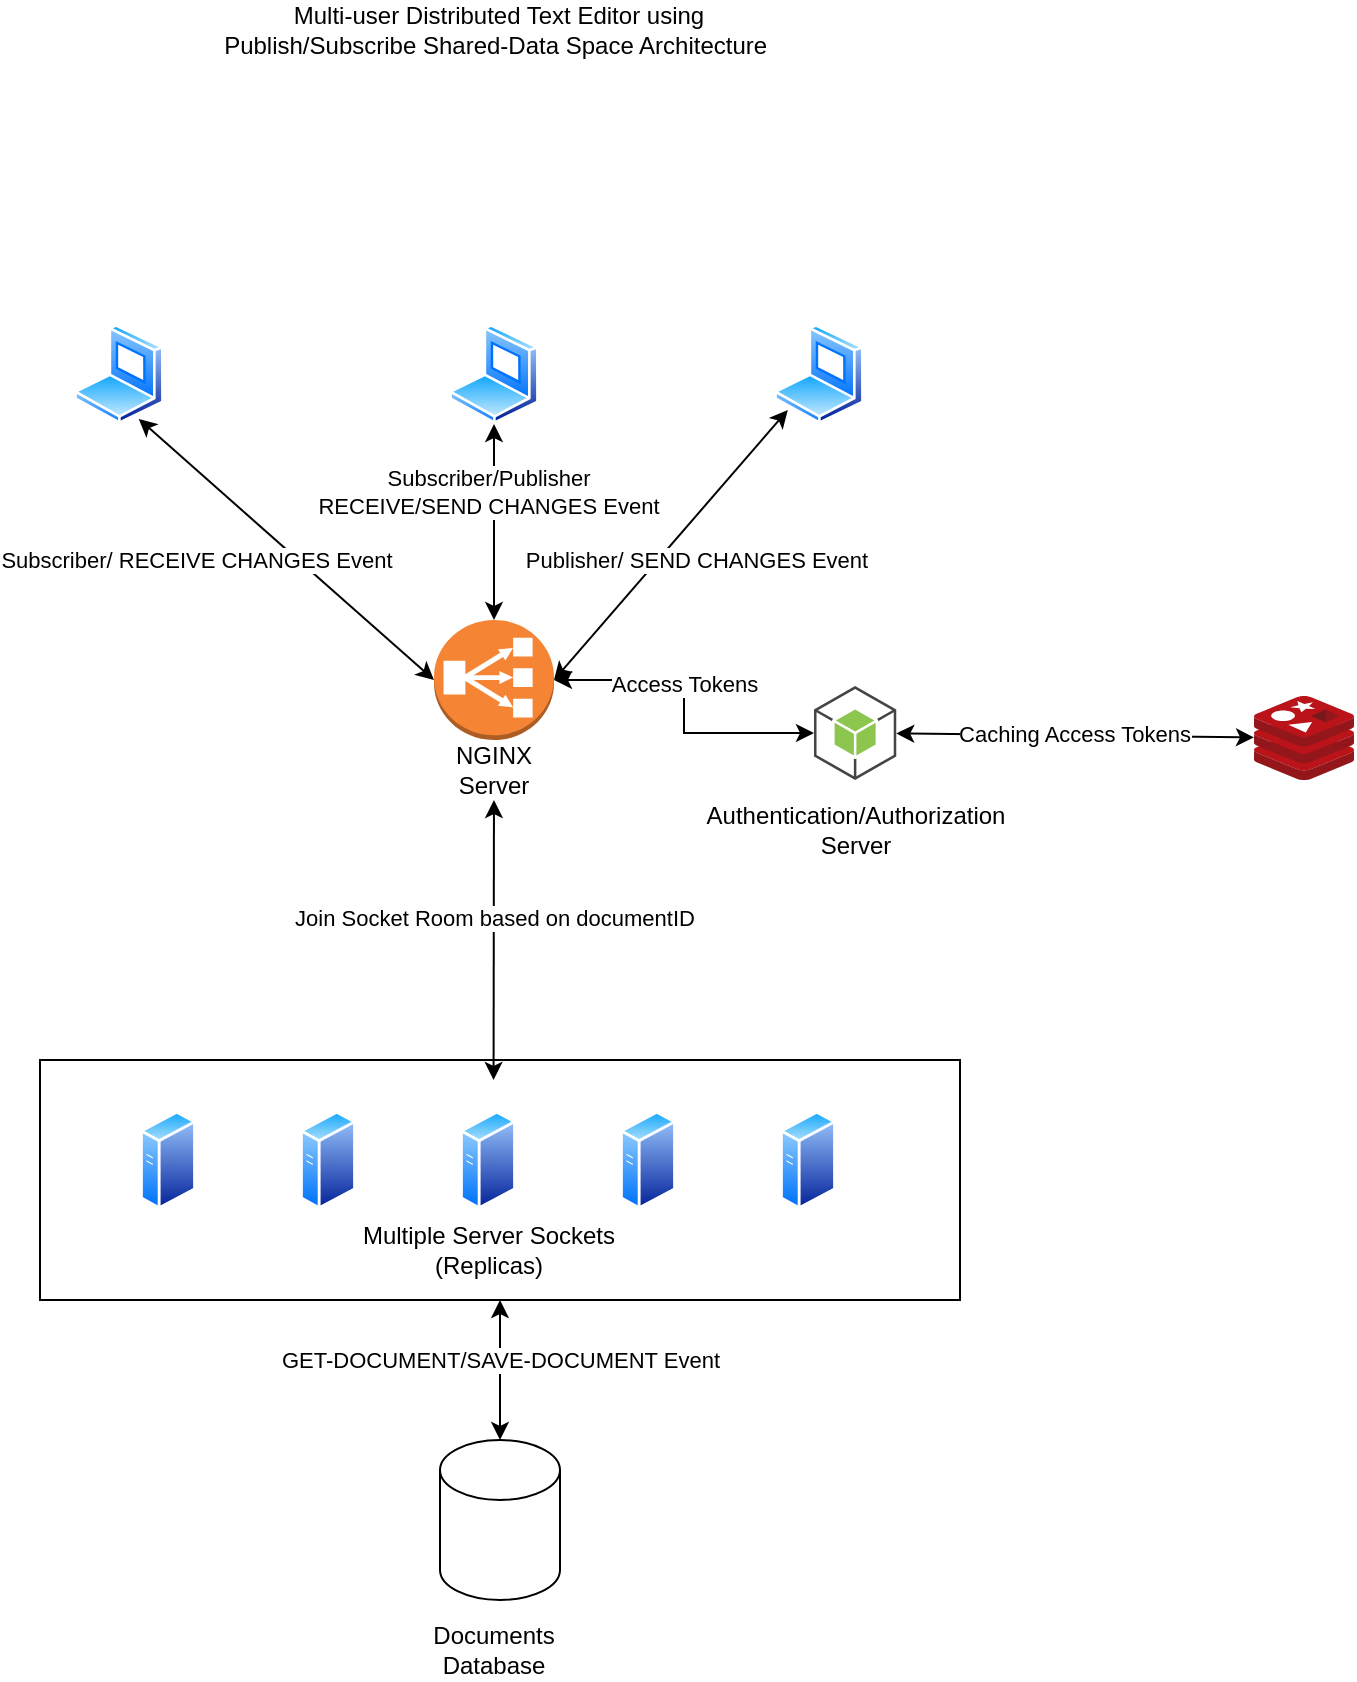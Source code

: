 <mxfile version="17.4.4" type="device"><diagram id="skI-NFIWk_TYZljmzwll" name="Page-1"><mxGraphModel dx="1054" dy="582" grid="1" gridSize="10" guides="1" tooltips="1" connect="1" arrows="1" fold="1" page="1" pageScale="1" pageWidth="850" pageHeight="1100" math="0" shadow="0"><root><mxCell id="0"/><mxCell id="1" parent="0"/><mxCell id="8jeDCrWK1Eqd4WJG0Ccv-8" style="rounded=0;orthogonalLoop=1;jettySize=auto;html=1;startArrow=classic;startFill=1;entryX=0;entryY=0.5;entryDx=0;entryDy=0;entryPerimeter=0;exitX=0.75;exitY=1;exitDx=0;exitDy=0;" edge="1" parent="1" source="8jeDCrWK1Eqd4WJG0Ccv-1" target="8jeDCrWK1Eqd4WJG0Ccv-25"><mxGeometry relative="1" as="geometry"><mxPoint x="209.998" y="229.997" as="sourcePoint"/><mxPoint x="250" y="320" as="targetPoint"/></mxGeometry></mxCell><mxCell id="8jeDCrWK1Eqd4WJG0Ccv-27" value="Subscriber/ RECEIVE CHANGES Event" style="edgeLabel;html=1;align=center;verticalAlign=middle;resizable=0;points=[];" vertex="1" connectable="0" parent="8jeDCrWK1Eqd4WJG0Ccv-8"><mxGeometry x="-0.754" y="1" relative="1" as="geometry"><mxPoint x="10" y="55" as="offset"/></mxGeometry></mxCell><mxCell id="8jeDCrWK1Eqd4WJG0Ccv-1" value="" style="aspect=fixed;perimeter=ellipsePerimeter;html=1;align=center;shadow=0;dashed=0;spacingTop=3;image;image=img/lib/active_directory/laptop_client.svg;" vertex="1" parent="1"><mxGeometry x="180" y="192" width="45" height="50" as="geometry"/></mxCell><mxCell id="8jeDCrWK1Eqd4WJG0Ccv-9" style="edgeStyle=none;rounded=0;orthogonalLoop=1;jettySize=auto;html=1;startArrow=classic;startFill=1;entryX=0.5;entryY=0;entryDx=0;entryDy=0;entryPerimeter=0;" edge="1" parent="1" source="8jeDCrWK1Eqd4WJG0Ccv-2" target="8jeDCrWK1Eqd4WJG0Ccv-25"><mxGeometry relative="1" as="geometry"><mxPoint x="393" y="330" as="targetPoint"/></mxGeometry></mxCell><mxCell id="8jeDCrWK1Eqd4WJG0Ccv-29" value="Subscriber/Publisher&lt;br&gt;RECEIVE/SEND CHANGES Event" style="edgeLabel;html=1;align=center;verticalAlign=middle;resizable=0;points=[];" vertex="1" connectable="0" parent="8jeDCrWK1Eqd4WJG0Ccv-9"><mxGeometry x="-0.306" y="-3" relative="1" as="geometry"><mxPoint as="offset"/></mxGeometry></mxCell><mxCell id="8jeDCrWK1Eqd4WJG0Ccv-2" value="" style="aspect=fixed;perimeter=ellipsePerimeter;html=1;align=center;shadow=0;dashed=0;spacingTop=3;image;image=img/lib/active_directory/laptop_client.svg;" vertex="1" parent="1"><mxGeometry x="367.5" y="192" width="45" height="50" as="geometry"/></mxCell><mxCell id="8jeDCrWK1Eqd4WJG0Ccv-10" style="edgeStyle=none;rounded=0;orthogonalLoop=1;jettySize=auto;html=1;startArrow=classic;startFill=1;entryX=1;entryY=0.5;entryDx=0;entryDy=0;entryPerimeter=0;" edge="1" parent="1" source="8jeDCrWK1Eqd4WJG0Ccv-3" target="8jeDCrWK1Eqd4WJG0Ccv-25"><mxGeometry relative="1" as="geometry"><mxPoint x="510" y="330" as="targetPoint"/></mxGeometry></mxCell><mxCell id="8jeDCrWK1Eqd4WJG0Ccv-30" value="Publisher/ SEND CHANGES Event" style="edgeLabel;html=1;align=center;verticalAlign=middle;resizable=0;points=[];" vertex="1" connectable="0" parent="8jeDCrWK1Eqd4WJG0Ccv-10"><mxGeometry x="-0.173" y="3" relative="1" as="geometry"><mxPoint y="17" as="offset"/></mxGeometry></mxCell><mxCell id="8jeDCrWK1Eqd4WJG0Ccv-3" value="" style="aspect=fixed;perimeter=ellipsePerimeter;html=1;align=center;shadow=0;dashed=0;spacingTop=3;image;image=img/lib/active_directory/laptop_client.svg;" vertex="1" parent="1"><mxGeometry x="530" y="192" width="45" height="50" as="geometry"/></mxCell><mxCell id="8jeDCrWK1Eqd4WJG0Ccv-35" style="edgeStyle=none;rounded=0;orthogonalLoop=1;jettySize=auto;html=1;entryX=0.5;entryY=0;entryDx=0;entryDy=0;entryPerimeter=0;startArrow=classic;startFill=1;" edge="1" parent="1" source="8jeDCrWK1Eqd4WJG0Ccv-6" target="8jeDCrWK1Eqd4WJG0Ccv-22"><mxGeometry relative="1" as="geometry"/></mxCell><mxCell id="8jeDCrWK1Eqd4WJG0Ccv-37" value="GET-DOCUMENT/SAVE-DOCUMENT Event" style="edgeLabel;html=1;align=center;verticalAlign=middle;resizable=0;points=[];" vertex="1" connectable="0" parent="8jeDCrWK1Eqd4WJG0Ccv-35"><mxGeometry x="-0.371" y="-1" relative="1" as="geometry"><mxPoint x="1" y="8" as="offset"/></mxGeometry></mxCell><mxCell id="8jeDCrWK1Eqd4WJG0Ccv-6" value="" style="rounded=0;whiteSpace=wrap;html=1;" vertex="1" parent="1"><mxGeometry x="163" y="560" width="460" height="120" as="geometry"/></mxCell><mxCell id="8jeDCrWK1Eqd4WJG0Ccv-7" value="" style="aspect=fixed;perimeter=ellipsePerimeter;html=1;align=center;shadow=0;dashed=0;spacingTop=3;image;image=img/lib/active_directory/generic_server.svg;" vertex="1" parent="1"><mxGeometry x="213" y="585" width="28.0" height="50" as="geometry"/></mxCell><mxCell id="8jeDCrWK1Eqd4WJG0Ccv-11" value="" style="aspect=fixed;perimeter=ellipsePerimeter;html=1;align=center;shadow=0;dashed=0;spacingTop=3;image;image=img/lib/active_directory/generic_server.svg;" vertex="1" parent="1"><mxGeometry x="293" y="585" width="28.0" height="50" as="geometry"/></mxCell><mxCell id="8jeDCrWK1Eqd4WJG0Ccv-12" value="" style="aspect=fixed;perimeter=ellipsePerimeter;html=1;align=center;shadow=0;dashed=0;spacingTop=3;image;image=img/lib/active_directory/generic_server.svg;" vertex="1" parent="1"><mxGeometry x="373" y="585" width="28.0" height="50" as="geometry"/></mxCell><mxCell id="8jeDCrWK1Eqd4WJG0Ccv-13" value="" style="aspect=fixed;perimeter=ellipsePerimeter;html=1;align=center;shadow=0;dashed=0;spacingTop=3;image;image=img/lib/active_directory/generic_server.svg;" vertex="1" parent="1"><mxGeometry x="453" y="585" width="28.0" height="50" as="geometry"/></mxCell><mxCell id="8jeDCrWK1Eqd4WJG0Ccv-14" value="" style="aspect=fixed;perimeter=ellipsePerimeter;html=1;align=center;shadow=0;dashed=0;spacingTop=3;image;image=img/lib/active_directory/generic_server.svg;" vertex="1" parent="1"><mxGeometry x="533" y="585" width="28.0" height="50" as="geometry"/></mxCell><mxCell id="8jeDCrWK1Eqd4WJG0Ccv-15" value="Multiple Server Sockets (Replicas)" style="text;html=1;strokeColor=none;fillColor=none;align=center;verticalAlign=middle;whiteSpace=wrap;rounded=0;" vertex="1" parent="1"><mxGeometry x="319.5" y="640" width="135" height="30" as="geometry"/></mxCell><mxCell id="8jeDCrWK1Eqd4WJG0Ccv-18" value="Multi-user&amp;nbsp;Distributed Text Editor using Publish/Subscribe Shared-Data Space Architecture&amp;nbsp;" style="text;html=1;strokeColor=none;fillColor=none;align=center;verticalAlign=middle;whiteSpace=wrap;rounded=0;" vertex="1" parent="1"><mxGeometry x="250" y="30" width="285" height="30" as="geometry"/></mxCell><mxCell id="8jeDCrWK1Eqd4WJG0Ccv-22" value="" style="shape=cylinder3;whiteSpace=wrap;html=1;boundedLbl=1;backgroundOutline=1;size=15;" vertex="1" parent="1"><mxGeometry x="363" y="750" width="60" height="80" as="geometry"/></mxCell><mxCell id="8jeDCrWK1Eqd4WJG0Ccv-26" value="Documents Database" style="text;html=1;strokeColor=none;fillColor=none;align=center;verticalAlign=middle;whiteSpace=wrap;rounded=0;" vertex="1" parent="1"><mxGeometry x="360" y="840" width="60" height="30" as="geometry"/></mxCell><mxCell id="8jeDCrWK1Eqd4WJG0Ccv-32" value="" style="group" vertex="1" connectable="0" parent="1"><mxGeometry x="360" y="340" width="60" height="90" as="geometry"/></mxCell><mxCell id="8jeDCrWK1Eqd4WJG0Ccv-25" value="" style="outlineConnect=0;dashed=0;verticalLabelPosition=bottom;verticalAlign=top;align=center;html=1;shape=mxgraph.aws3.classic_load_balancer;fillColor=#F58534;gradientColor=none;" vertex="1" parent="8jeDCrWK1Eqd4WJG0Ccv-32"><mxGeometry width="60" height="60" as="geometry"/></mxCell><mxCell id="8jeDCrWK1Eqd4WJG0Ccv-31" value="NGINX Server" style="text;html=1;strokeColor=none;fillColor=none;align=center;verticalAlign=middle;whiteSpace=wrap;rounded=0;" vertex="1" parent="8jeDCrWK1Eqd4WJG0Ccv-32"><mxGeometry y="60" width="60" height="30" as="geometry"/></mxCell><mxCell id="8jeDCrWK1Eqd4WJG0Ccv-33" style="edgeStyle=none;rounded=0;orthogonalLoop=1;jettySize=auto;html=1;entryX=0.493;entryY=0.083;entryDx=0;entryDy=0;entryPerimeter=0;startArrow=classic;startFill=1;" edge="1" parent="1" source="8jeDCrWK1Eqd4WJG0Ccv-31" target="8jeDCrWK1Eqd4WJG0Ccv-6"><mxGeometry relative="1" as="geometry"/></mxCell><mxCell id="8jeDCrWK1Eqd4WJG0Ccv-34" value="Join Socket Room based on documentID" style="edgeLabel;html=1;align=center;verticalAlign=middle;resizable=0;points=[];" vertex="1" connectable="0" parent="8jeDCrWK1Eqd4WJG0Ccv-33"><mxGeometry x="-0.157" relative="1" as="geometry"><mxPoint as="offset"/></mxGeometry></mxCell><mxCell id="8jeDCrWK1Eqd4WJG0Ccv-38" value="" style="sketch=0;aspect=fixed;html=1;points=[];align=center;image;fontSize=12;image=img/lib/mscae/Cache_Redis_Product.svg;" vertex="1" parent="1"><mxGeometry x="770" y="378" width="50" height="42" as="geometry"/></mxCell><mxCell id="8jeDCrWK1Eqd4WJG0Ccv-41" style="edgeStyle=none;rounded=0;orthogonalLoop=1;jettySize=auto;html=1;startArrow=classic;startFill=1;" edge="1" parent="1" source="8jeDCrWK1Eqd4WJG0Ccv-39" target="8jeDCrWK1Eqd4WJG0Ccv-38"><mxGeometry relative="1" as="geometry"/></mxCell><mxCell id="8jeDCrWK1Eqd4WJG0Ccv-45" value="Caching Access Tokens" style="edgeLabel;html=1;align=center;verticalAlign=middle;resizable=0;points=[];" vertex="1" connectable="0" parent="8jeDCrWK1Eqd4WJG0Ccv-41"><mxGeometry x="-0.355" relative="1" as="geometry"><mxPoint x="31" y="-1" as="offset"/></mxGeometry></mxCell><mxCell id="8jeDCrWK1Eqd4WJG0Ccv-39" value="" style="outlineConnect=0;dashed=0;verticalLabelPosition=bottom;verticalAlign=top;align=center;html=1;shape=mxgraph.aws3.android;fillColor=#8CC64F;gradientColor=none;" vertex="1" parent="1"><mxGeometry x="550" y="373" width="41.13" height="47" as="geometry"/></mxCell><mxCell id="8jeDCrWK1Eqd4WJG0Ccv-40" style="edgeStyle=orthogonalEdgeStyle;rounded=0;orthogonalLoop=1;jettySize=auto;html=1;startArrow=classic;startFill=1;" edge="1" parent="1" source="8jeDCrWK1Eqd4WJG0Ccv-25" target="8jeDCrWK1Eqd4WJG0Ccv-39"><mxGeometry relative="1" as="geometry"/></mxCell><mxCell id="8jeDCrWK1Eqd4WJG0Ccv-43" value="Access Tokens" style="edgeLabel;html=1;align=center;verticalAlign=middle;resizable=0;points=[];" vertex="1" connectable="0" parent="8jeDCrWK1Eqd4WJG0Ccv-40"><mxGeometry x="-0.144" relative="1" as="geometry"><mxPoint as="offset"/></mxGeometry></mxCell><mxCell id="8jeDCrWK1Eqd4WJG0Ccv-44" value="Authentication/Authorization Server" style="text;html=1;strokeColor=none;fillColor=none;align=center;verticalAlign=middle;whiteSpace=wrap;rounded=0;" vertex="1" parent="1"><mxGeometry x="541" y="430" width="60" height="30" as="geometry"/></mxCell></root></mxGraphModel></diagram></mxfile>